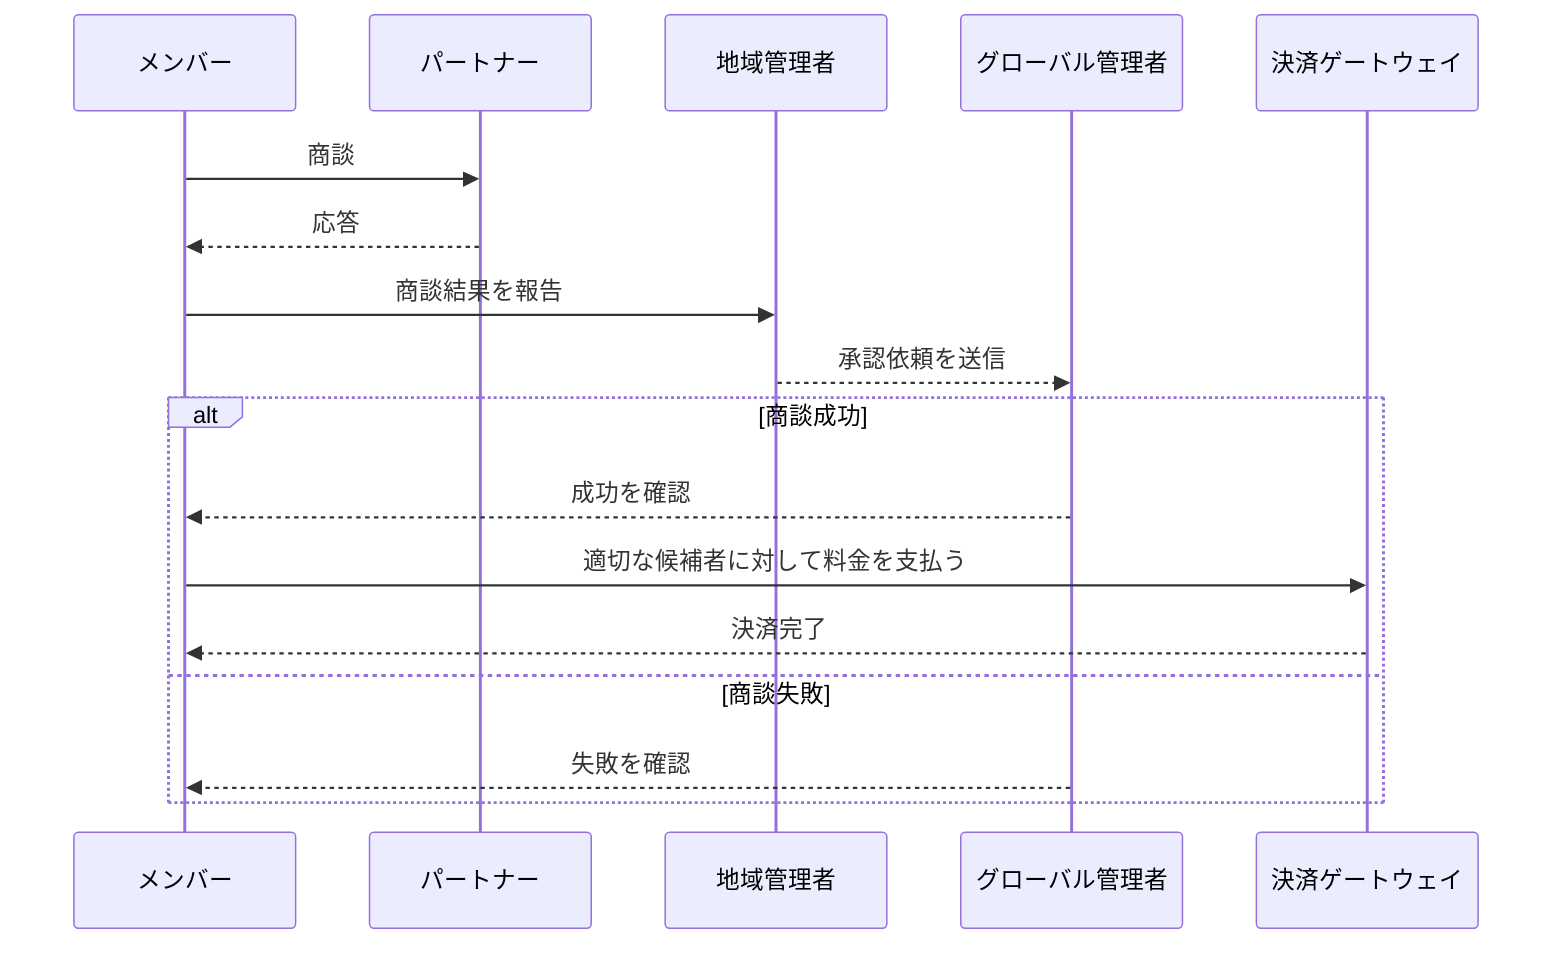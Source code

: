 sequenceDiagram
    participant M as メンバー
    participant P as パートナー
    participant CA as 地域管理者
    participant GA as グローバル管理者
    participant Pay as 決済ゲートウェイ

    M->>P: 商談
    P-->>M: 応答

    M->>CA: 商談結果を報告
    CA-->>GA: 承認依頼を送信

    alt 商談成功
        GA-->>M: 成功を確認
        M->>Pay: 適切な候補者に対して料金を支払う
        Pay-->>M: 決済完了
    else 商談失敗
        GA-->>M: 失敗を確認
    end